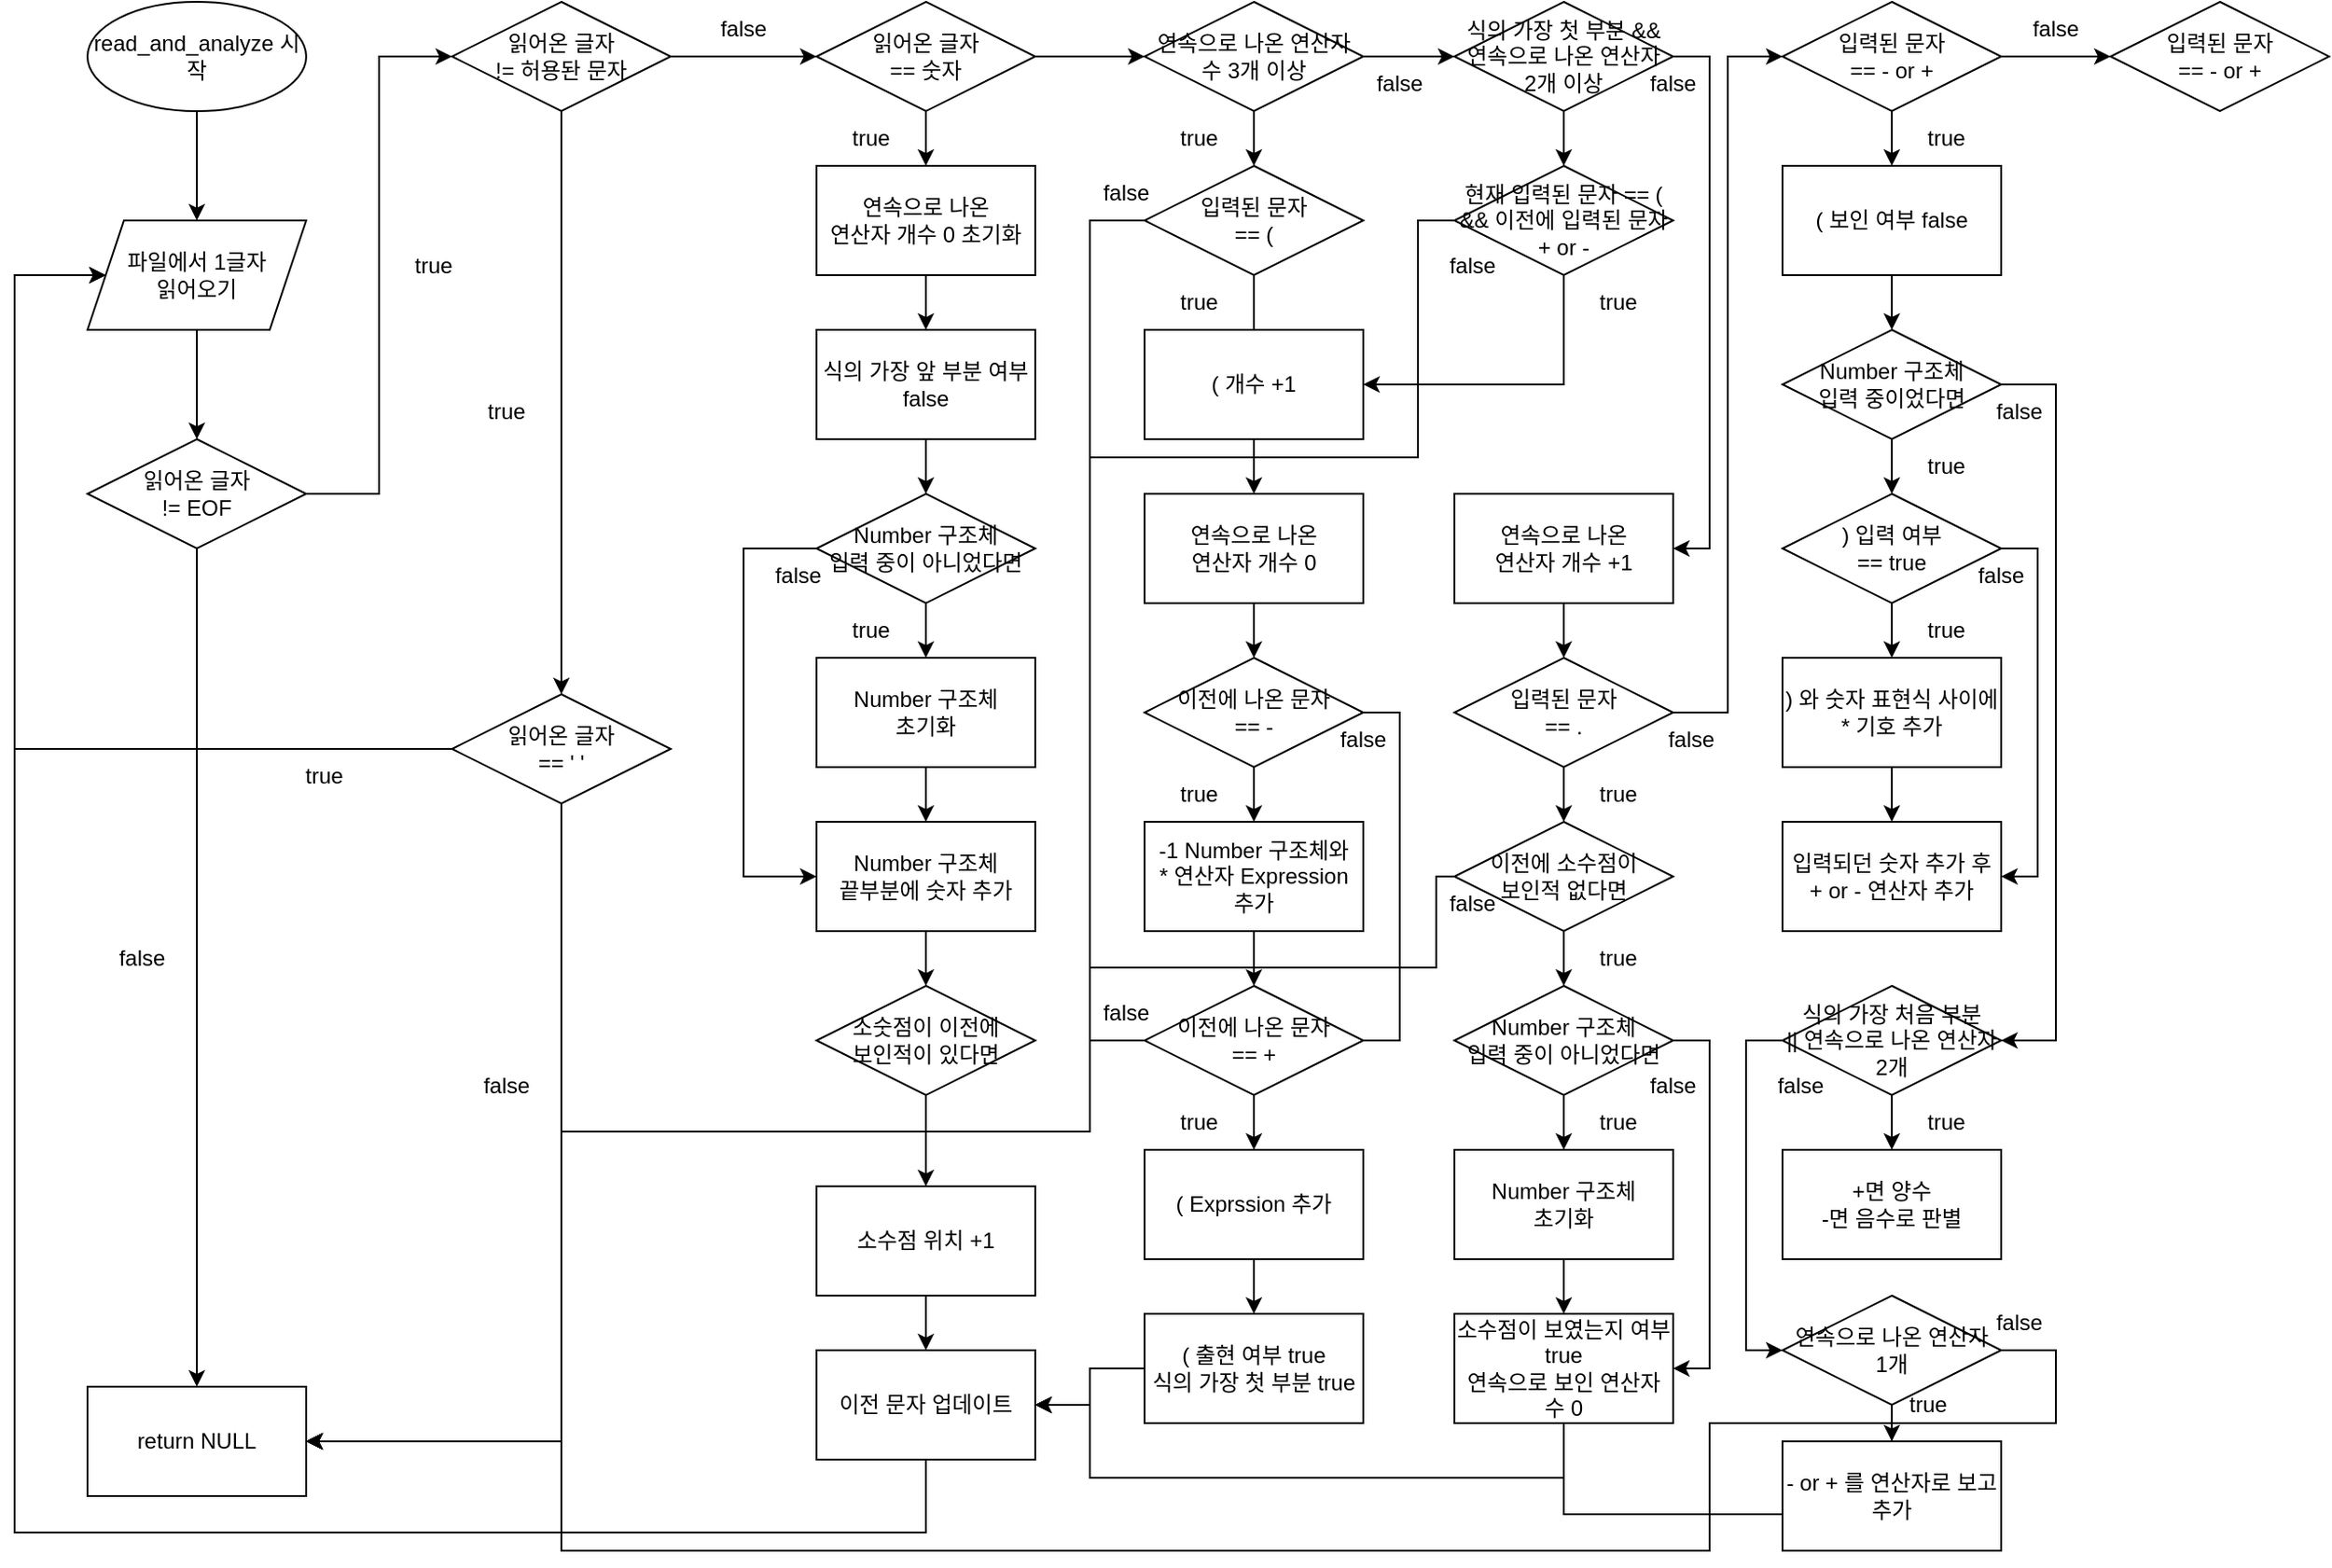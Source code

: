 <mxfile version="15.8.7" type="device"><diagram id="UArYRPzD0Nau7zTsjRwi" name="페이지-1"><mxGraphModel dx="1153" dy="610" grid="1" gridSize="10" guides="1" tooltips="1" connect="1" arrows="1" fold="1" page="1" pageScale="1" pageWidth="1600" pageHeight="900" math="0" shadow="0"><root><mxCell id="0"/><mxCell id="1" parent="0"/><mxCell id="1CAHx74BWBnH9xedqunM-6" value="" style="edgeStyle=orthogonalEdgeStyle;rounded=0;orthogonalLoop=1;jettySize=auto;html=1;" edge="1" parent="1" source="1CAHx74BWBnH9xedqunM-1" target="1CAHx74BWBnH9xedqunM-3"><mxGeometry relative="1" as="geometry"/></mxCell><mxCell id="1CAHx74BWBnH9xedqunM-1" value="read_and_analyze 시작" style="ellipse;whiteSpace=wrap;html=1;" vertex="1" parent="1"><mxGeometry x="80" y="40" width="120" height="60" as="geometry"/></mxCell><mxCell id="1CAHx74BWBnH9xedqunM-7" value="" style="edgeStyle=orthogonalEdgeStyle;rounded=0;orthogonalLoop=1;jettySize=auto;html=1;" edge="1" parent="1" source="1CAHx74BWBnH9xedqunM-3" target="1CAHx74BWBnH9xedqunM-4"><mxGeometry relative="1" as="geometry"/></mxCell><mxCell id="1CAHx74BWBnH9xedqunM-3" value="파일에서 1글자&lt;br&gt;읽어오기" style="shape=parallelogram;perimeter=parallelogramPerimeter;whiteSpace=wrap;html=1;fixedSize=1;" vertex="1" parent="1"><mxGeometry x="80" y="160" width="120" height="60" as="geometry"/></mxCell><mxCell id="1CAHx74BWBnH9xedqunM-8" style="edgeStyle=orthogonalEdgeStyle;rounded=0;orthogonalLoop=1;jettySize=auto;html=1;" edge="1" parent="1" source="1CAHx74BWBnH9xedqunM-4" target="1CAHx74BWBnH9xedqunM-5"><mxGeometry relative="1" as="geometry"/></mxCell><mxCell id="1CAHx74BWBnH9xedqunM-11" style="edgeStyle=orthogonalEdgeStyle;rounded=0;orthogonalLoop=1;jettySize=auto;html=1;entryX=0;entryY=0.5;entryDx=0;entryDy=0;" edge="1" parent="1" source="1CAHx74BWBnH9xedqunM-4" target="1CAHx74BWBnH9xedqunM-10"><mxGeometry relative="1" as="geometry"/></mxCell><mxCell id="1CAHx74BWBnH9xedqunM-4" value="읽어온 글자&lt;br&gt;!= EOF" style="rhombus;whiteSpace=wrap;html=1;" vertex="1" parent="1"><mxGeometry x="80" y="280" width="120" height="60" as="geometry"/></mxCell><mxCell id="1CAHx74BWBnH9xedqunM-5" value="return NULL" style="rounded=0;whiteSpace=wrap;html=1;" vertex="1" parent="1"><mxGeometry x="80" y="800" width="120" height="60" as="geometry"/></mxCell><mxCell id="1CAHx74BWBnH9xedqunM-9" value="false" style="text;html=1;strokeColor=none;fillColor=none;align=center;verticalAlign=middle;whiteSpace=wrap;rounded=0;" vertex="1" parent="1"><mxGeometry x="80" y="550" width="60" height="30" as="geometry"/></mxCell><mxCell id="1CAHx74BWBnH9xedqunM-17" style="edgeStyle=orthogonalEdgeStyle;rounded=0;orthogonalLoop=1;jettySize=auto;html=1;entryX=0.5;entryY=0;entryDx=0;entryDy=0;" edge="1" parent="1" source="1CAHx74BWBnH9xedqunM-10" target="1CAHx74BWBnH9xedqunM-16"><mxGeometry relative="1" as="geometry"/></mxCell><mxCell id="1CAHx74BWBnH9xedqunM-24" value="" style="edgeStyle=orthogonalEdgeStyle;rounded=0;orthogonalLoop=1;jettySize=auto;html=1;" edge="1" parent="1" source="1CAHx74BWBnH9xedqunM-10" target="1CAHx74BWBnH9xedqunM-23"><mxGeometry relative="1" as="geometry"/></mxCell><mxCell id="1CAHx74BWBnH9xedqunM-10" value="읽어온 글자&lt;br&gt;!= 허용돤 문자" style="rhombus;whiteSpace=wrap;html=1;" vertex="1" parent="1"><mxGeometry x="280" y="40" width="120" height="60" as="geometry"/></mxCell><mxCell id="1CAHx74BWBnH9xedqunM-18" style="edgeStyle=orthogonalEdgeStyle;rounded=0;orthogonalLoop=1;jettySize=auto;html=1;entryX=1;entryY=0.5;entryDx=0;entryDy=0;" edge="1" parent="1" source="1CAHx74BWBnH9xedqunM-16" target="1CAHx74BWBnH9xedqunM-5"><mxGeometry relative="1" as="geometry"><Array as="points"><mxPoint x="340" y="830"/></Array></mxGeometry></mxCell><mxCell id="1CAHx74BWBnH9xedqunM-19" style="edgeStyle=orthogonalEdgeStyle;rounded=0;orthogonalLoop=1;jettySize=auto;html=1;entryX=0;entryY=0.5;entryDx=0;entryDy=0;" edge="1" parent="1" source="1CAHx74BWBnH9xedqunM-16" target="1CAHx74BWBnH9xedqunM-3"><mxGeometry relative="1" as="geometry"><Array as="points"><mxPoint x="40" y="450"/><mxPoint x="40" y="190"/></Array></mxGeometry></mxCell><mxCell id="1CAHx74BWBnH9xedqunM-16" value="읽어온 글자&lt;br&gt;== ' '" style="rhombus;whiteSpace=wrap;html=1;" vertex="1" parent="1"><mxGeometry x="280" y="420" width="120" height="60" as="geometry"/></mxCell><mxCell id="1CAHx74BWBnH9xedqunM-20" value="true" style="text;html=1;strokeColor=none;fillColor=none;align=center;verticalAlign=middle;whiteSpace=wrap;rounded=0;" vertex="1" parent="1"><mxGeometry x="280" y="250" width="60" height="30" as="geometry"/></mxCell><mxCell id="1CAHx74BWBnH9xedqunM-21" value="false" style="text;html=1;strokeColor=none;fillColor=none;align=center;verticalAlign=middle;whiteSpace=wrap;rounded=0;" vertex="1" parent="1"><mxGeometry x="280" y="620" width="60" height="30" as="geometry"/></mxCell><mxCell id="1CAHx74BWBnH9xedqunM-22" value="true" style="text;html=1;strokeColor=none;fillColor=none;align=center;verticalAlign=middle;whiteSpace=wrap;rounded=0;" vertex="1" parent="1"><mxGeometry x="180" y="450" width="60" height="30" as="geometry"/></mxCell><mxCell id="1CAHx74BWBnH9xedqunM-29" value="" style="edgeStyle=orthogonalEdgeStyle;rounded=0;orthogonalLoop=1;jettySize=auto;html=1;" edge="1" parent="1" source="1CAHx74BWBnH9xedqunM-23" target="1CAHx74BWBnH9xedqunM-27"><mxGeometry relative="1" as="geometry"/></mxCell><mxCell id="1CAHx74BWBnH9xedqunM-49" value="" style="edgeStyle=orthogonalEdgeStyle;rounded=0;orthogonalLoop=1;jettySize=auto;html=1;" edge="1" parent="1" source="1CAHx74BWBnH9xedqunM-23" target="1CAHx74BWBnH9xedqunM-48"><mxGeometry relative="1" as="geometry"/></mxCell><mxCell id="1CAHx74BWBnH9xedqunM-23" value="읽어온 글자&lt;br&gt;== 숫자" style="rhombus;whiteSpace=wrap;html=1;" vertex="1" parent="1"><mxGeometry x="480" y="40" width="120" height="60" as="geometry"/></mxCell><mxCell id="1CAHx74BWBnH9xedqunM-25" value="false" style="text;html=1;strokeColor=none;fillColor=none;align=center;verticalAlign=middle;whiteSpace=wrap;rounded=0;" vertex="1" parent="1"><mxGeometry x="410" y="40" width="60" height="30" as="geometry"/></mxCell><mxCell id="1CAHx74BWBnH9xedqunM-26" value="true" style="text;html=1;strokeColor=none;fillColor=none;align=center;verticalAlign=middle;whiteSpace=wrap;rounded=0;" vertex="1" parent="1"><mxGeometry x="240" y="170" width="60" height="30" as="geometry"/></mxCell><mxCell id="1CAHx74BWBnH9xedqunM-30" value="" style="edgeStyle=orthogonalEdgeStyle;rounded=0;orthogonalLoop=1;jettySize=auto;html=1;" edge="1" parent="1" source="1CAHx74BWBnH9xedqunM-27" target="1CAHx74BWBnH9xedqunM-28"><mxGeometry relative="1" as="geometry"/></mxCell><mxCell id="1CAHx74BWBnH9xedqunM-27" value="연속으로 나온&lt;br&gt;연산자 개수 0 초기화" style="rounded=0;whiteSpace=wrap;html=1;" vertex="1" parent="1"><mxGeometry x="480" y="130" width="120" height="60" as="geometry"/></mxCell><mxCell id="1CAHx74BWBnH9xedqunM-34" value="" style="edgeStyle=orthogonalEdgeStyle;rounded=0;orthogonalLoop=1;jettySize=auto;html=1;" edge="1" parent="1" source="1CAHx74BWBnH9xedqunM-28" target="1CAHx74BWBnH9xedqunM-32"><mxGeometry relative="1" as="geometry"/></mxCell><mxCell id="1CAHx74BWBnH9xedqunM-28" value="식의 가장 앞 부분 여부&lt;br&gt;false" style="rounded=0;whiteSpace=wrap;html=1;" vertex="1" parent="1"><mxGeometry x="480" y="220" width="120" height="60" as="geometry"/></mxCell><mxCell id="1CAHx74BWBnH9xedqunM-31" value="true" style="text;html=1;strokeColor=none;fillColor=none;align=center;verticalAlign=middle;whiteSpace=wrap;rounded=0;" vertex="1" parent="1"><mxGeometry x="480" y="100" width="60" height="30" as="geometry"/></mxCell><mxCell id="1CAHx74BWBnH9xedqunM-35" value="" style="edgeStyle=orthogonalEdgeStyle;rounded=0;orthogonalLoop=1;jettySize=auto;html=1;" edge="1" parent="1" source="1CAHx74BWBnH9xedqunM-32" target="1CAHx74BWBnH9xedqunM-33"><mxGeometry relative="1" as="geometry"/></mxCell><mxCell id="1CAHx74BWBnH9xedqunM-39" style="edgeStyle=orthogonalEdgeStyle;rounded=0;orthogonalLoop=1;jettySize=auto;html=1;entryX=0;entryY=0.5;entryDx=0;entryDy=0;" edge="1" parent="1" source="1CAHx74BWBnH9xedqunM-32" target="1CAHx74BWBnH9xedqunM-37"><mxGeometry relative="1" as="geometry"><Array as="points"><mxPoint x="440" y="340"/><mxPoint x="440" y="520"/></Array></mxGeometry></mxCell><mxCell id="1CAHx74BWBnH9xedqunM-32" value="Number 구조체&lt;br&gt;입력 중이 아니었다면" style="rhombus;whiteSpace=wrap;html=1;" vertex="1" parent="1"><mxGeometry x="480" y="310" width="120" height="60" as="geometry"/></mxCell><mxCell id="1CAHx74BWBnH9xedqunM-38" value="" style="edgeStyle=orthogonalEdgeStyle;rounded=0;orthogonalLoop=1;jettySize=auto;html=1;" edge="1" parent="1" source="1CAHx74BWBnH9xedqunM-33" target="1CAHx74BWBnH9xedqunM-37"><mxGeometry relative="1" as="geometry"/></mxCell><mxCell id="1CAHx74BWBnH9xedqunM-33" value="Number 구조체&lt;br&gt;초기화" style="rounded=0;whiteSpace=wrap;html=1;" vertex="1" parent="1"><mxGeometry x="480" y="400" width="120" height="60" as="geometry"/></mxCell><mxCell id="1CAHx74BWBnH9xedqunM-36" value="true" style="text;html=1;strokeColor=none;fillColor=none;align=center;verticalAlign=middle;whiteSpace=wrap;rounded=0;" vertex="1" parent="1"><mxGeometry x="480" y="370" width="60" height="30" as="geometry"/></mxCell><mxCell id="1CAHx74BWBnH9xedqunM-42" value="" style="edgeStyle=orthogonalEdgeStyle;rounded=0;orthogonalLoop=1;jettySize=auto;html=1;" edge="1" parent="1" source="1CAHx74BWBnH9xedqunM-37" target="1CAHx74BWBnH9xedqunM-41"><mxGeometry relative="1" as="geometry"/></mxCell><mxCell id="1CAHx74BWBnH9xedqunM-37" value="Number 구조체&lt;br&gt;끝부분에 숫자 추가" style="rounded=0;whiteSpace=wrap;html=1;" vertex="1" parent="1"><mxGeometry x="480" y="490" width="120" height="60" as="geometry"/></mxCell><mxCell id="1CAHx74BWBnH9xedqunM-40" value="false" style="text;html=1;strokeColor=none;fillColor=none;align=center;verticalAlign=middle;whiteSpace=wrap;rounded=0;" vertex="1" parent="1"><mxGeometry x="440" y="340" width="60" height="30" as="geometry"/></mxCell><mxCell id="1CAHx74BWBnH9xedqunM-44" value="" style="edgeStyle=orthogonalEdgeStyle;rounded=0;orthogonalLoop=1;jettySize=auto;html=1;" edge="1" parent="1" source="1CAHx74BWBnH9xedqunM-41" target="1CAHx74BWBnH9xedqunM-43"><mxGeometry relative="1" as="geometry"/></mxCell><mxCell id="1CAHx74BWBnH9xedqunM-41" value="소숫점이 이전에&lt;br&gt;보인적이 있다면" style="rhombus;whiteSpace=wrap;html=1;" vertex="1" parent="1"><mxGeometry x="480" y="580" width="120" height="60" as="geometry"/></mxCell><mxCell id="1CAHx74BWBnH9xedqunM-46" value="" style="edgeStyle=orthogonalEdgeStyle;rounded=0;orthogonalLoop=1;jettySize=auto;html=1;" edge="1" parent="1" source="1CAHx74BWBnH9xedqunM-43" target="1CAHx74BWBnH9xedqunM-45"><mxGeometry relative="1" as="geometry"/></mxCell><mxCell id="1CAHx74BWBnH9xedqunM-43" value="소수점 위치 +1" style="rounded=0;whiteSpace=wrap;html=1;" vertex="1" parent="1"><mxGeometry x="480" y="690" width="120" height="60" as="geometry"/></mxCell><mxCell id="1CAHx74BWBnH9xedqunM-47" style="edgeStyle=orthogonalEdgeStyle;rounded=0;orthogonalLoop=1;jettySize=auto;html=1;entryX=0;entryY=0.5;entryDx=0;entryDy=0;" edge="1" parent="1" source="1CAHx74BWBnH9xedqunM-45" target="1CAHx74BWBnH9xedqunM-3"><mxGeometry relative="1" as="geometry"><Array as="points"><mxPoint x="540" y="880"/><mxPoint x="40" y="880"/><mxPoint x="40" y="190"/></Array></mxGeometry></mxCell><mxCell id="1CAHx74BWBnH9xedqunM-45" value="이전 문자 업데이트" style="rounded=0;whiteSpace=wrap;html=1;" vertex="1" parent="1"><mxGeometry x="480" y="780" width="120" height="60" as="geometry"/></mxCell><mxCell id="1CAHx74BWBnH9xedqunM-51" style="edgeStyle=orthogonalEdgeStyle;rounded=0;orthogonalLoop=1;jettySize=auto;html=1;exitX=0.5;exitY=1;exitDx=0;exitDy=0;entryX=0.5;entryY=0;entryDx=0;entryDy=0;" edge="1" parent="1" source="1CAHx74BWBnH9xedqunM-48" target="1CAHx74BWBnH9xedqunM-50"><mxGeometry relative="1" as="geometry"/></mxCell><mxCell id="1CAHx74BWBnH9xedqunM-80" value="" style="edgeStyle=orthogonalEdgeStyle;rounded=0;orthogonalLoop=1;jettySize=auto;html=1;" edge="1" parent="1" source="1CAHx74BWBnH9xedqunM-48" target="1CAHx74BWBnH9xedqunM-79"><mxGeometry relative="1" as="geometry"/></mxCell><mxCell id="1CAHx74BWBnH9xedqunM-48" value="연속으로 나온 연산자&lt;br&gt;수 3개 이상" style="rhombus;whiteSpace=wrap;html=1;" vertex="1" parent="1"><mxGeometry x="660" y="40" width="120" height="60" as="geometry"/></mxCell><mxCell id="1CAHx74BWBnH9xedqunM-56" value="" style="edgeStyle=orthogonalEdgeStyle;rounded=0;orthogonalLoop=1;jettySize=auto;html=1;" edge="1" parent="1" source="1CAHx74BWBnH9xedqunM-50" target="1CAHx74BWBnH9xedqunM-54"><mxGeometry relative="1" as="geometry"/></mxCell><mxCell id="1CAHx74BWBnH9xedqunM-77" style="edgeStyle=orthogonalEdgeStyle;rounded=0;orthogonalLoop=1;jettySize=auto;html=1;entryX=1;entryY=0.5;entryDx=0;entryDy=0;" edge="1" parent="1" source="1CAHx74BWBnH9xedqunM-50" target="1CAHx74BWBnH9xedqunM-5"><mxGeometry relative="1" as="geometry"><Array as="points"><mxPoint x="630" y="160"/><mxPoint x="630" y="660"/><mxPoint x="340" y="660"/><mxPoint x="340" y="830"/></Array></mxGeometry></mxCell><mxCell id="1CAHx74BWBnH9xedqunM-50" value="입력된 문자&lt;br&gt;== (" style="rhombus;whiteSpace=wrap;html=1;" vertex="1" parent="1"><mxGeometry x="660" y="130" width="120" height="60" as="geometry"/></mxCell><mxCell id="1CAHx74BWBnH9xedqunM-53" value="( 개수 +1" style="rounded=0;whiteSpace=wrap;html=1;" vertex="1" parent="1"><mxGeometry x="660" y="220" width="120" height="60" as="geometry"/></mxCell><mxCell id="1CAHx74BWBnH9xedqunM-57" value="" style="edgeStyle=orthogonalEdgeStyle;rounded=0;orthogonalLoop=1;jettySize=auto;html=1;" edge="1" parent="1" source="1CAHx74BWBnH9xedqunM-54" target="1CAHx74BWBnH9xedqunM-55"><mxGeometry relative="1" as="geometry"/></mxCell><mxCell id="1CAHx74BWBnH9xedqunM-54" value="연속으로 나온&lt;br&gt;연산자 개수 0" style="rounded=0;whiteSpace=wrap;html=1;" vertex="1" parent="1"><mxGeometry x="660" y="310" width="120" height="60" as="geometry"/></mxCell><mxCell id="1CAHx74BWBnH9xedqunM-61" value="" style="edgeStyle=orthogonalEdgeStyle;rounded=0;orthogonalLoop=1;jettySize=auto;html=1;" edge="1" parent="1" source="1CAHx74BWBnH9xedqunM-55" target="1CAHx74BWBnH9xedqunM-60"><mxGeometry relative="1" as="geometry"/></mxCell><mxCell id="1CAHx74BWBnH9xedqunM-64" style="edgeStyle=orthogonalEdgeStyle;rounded=0;orthogonalLoop=1;jettySize=auto;html=1;entryX=0;entryY=0.5;entryDx=0;entryDy=0;" edge="1" parent="1" source="1CAHx74BWBnH9xedqunM-55" target="1CAHx74BWBnH9xedqunM-63"><mxGeometry relative="1" as="geometry"><Array as="points"><mxPoint x="800" y="430"/><mxPoint x="800" y="610"/></Array></mxGeometry></mxCell><mxCell id="1CAHx74BWBnH9xedqunM-55" value="이전에 나온 문자&lt;br&gt;== -" style="rhombus;whiteSpace=wrap;html=1;" vertex="1" parent="1"><mxGeometry x="660" y="400" width="120" height="60" as="geometry"/></mxCell><mxCell id="1CAHx74BWBnH9xedqunM-58" value="true" style="text;html=1;strokeColor=none;fillColor=none;align=center;verticalAlign=middle;whiteSpace=wrap;rounded=0;" vertex="1" parent="1"><mxGeometry x="660" y="100" width="60" height="30" as="geometry"/></mxCell><mxCell id="1CAHx74BWBnH9xedqunM-59" value="true" style="text;html=1;strokeColor=none;fillColor=none;align=center;verticalAlign=middle;whiteSpace=wrap;rounded=0;" vertex="1" parent="1"><mxGeometry x="660" y="190" width="60" height="30" as="geometry"/></mxCell><mxCell id="1CAHx74BWBnH9xedqunM-66" value="" style="edgeStyle=orthogonalEdgeStyle;rounded=0;orthogonalLoop=1;jettySize=auto;html=1;" edge="1" parent="1" source="1CAHx74BWBnH9xedqunM-60" target="1CAHx74BWBnH9xedqunM-63"><mxGeometry relative="1" as="geometry"/></mxCell><mxCell id="1CAHx74BWBnH9xedqunM-60" value="-1 Number 구조체와&lt;br&gt;* 연산자 Expression&lt;br&gt;추가" style="rounded=0;whiteSpace=wrap;html=1;" vertex="1" parent="1"><mxGeometry x="660" y="490" width="120" height="60" as="geometry"/></mxCell><mxCell id="1CAHx74BWBnH9xedqunM-62" value="true" style="text;html=1;strokeColor=none;fillColor=none;align=center;verticalAlign=middle;whiteSpace=wrap;rounded=0;" vertex="1" parent="1"><mxGeometry x="660" y="460" width="60" height="30" as="geometry"/></mxCell><mxCell id="1CAHx74BWBnH9xedqunM-68" value="" style="edgeStyle=orthogonalEdgeStyle;rounded=0;orthogonalLoop=1;jettySize=auto;html=1;" edge="1" parent="1" source="1CAHx74BWBnH9xedqunM-63" target="1CAHx74BWBnH9xedqunM-67"><mxGeometry relative="1" as="geometry"/></mxCell><mxCell id="1CAHx74BWBnH9xedqunM-70" style="edgeStyle=orthogonalEdgeStyle;rounded=0;orthogonalLoop=1;jettySize=auto;html=1;entryX=1;entryY=0.5;entryDx=0;entryDy=0;" edge="1" parent="1" source="1CAHx74BWBnH9xedqunM-63" target="1CAHx74BWBnH9xedqunM-5"><mxGeometry relative="1" as="geometry"><Array as="points"><mxPoint x="630" y="610"/><mxPoint x="630" y="660"/><mxPoint x="340" y="660"/><mxPoint x="340" y="830"/></Array></mxGeometry></mxCell><mxCell id="1CAHx74BWBnH9xedqunM-63" value="이전에 나온 문자&lt;br&gt;== +" style="rhombus;whiteSpace=wrap;html=1;" vertex="1" parent="1"><mxGeometry x="660" y="580" width="120" height="60" as="geometry"/></mxCell><mxCell id="1CAHx74BWBnH9xedqunM-65" value="false" style="text;html=1;strokeColor=none;fillColor=none;align=center;verticalAlign=middle;whiteSpace=wrap;rounded=0;" vertex="1" parent="1"><mxGeometry x="750" y="430" width="60" height="30" as="geometry"/></mxCell><mxCell id="1CAHx74BWBnH9xedqunM-74" value="" style="edgeStyle=orthogonalEdgeStyle;rounded=0;orthogonalLoop=1;jettySize=auto;html=1;" edge="1" parent="1" source="1CAHx74BWBnH9xedqunM-67" target="1CAHx74BWBnH9xedqunM-72"><mxGeometry relative="1" as="geometry"/></mxCell><mxCell id="1CAHx74BWBnH9xedqunM-67" value="( Exprssion 추가" style="rounded=0;whiteSpace=wrap;html=1;" vertex="1" parent="1"><mxGeometry x="660" y="670" width="120" height="60" as="geometry"/></mxCell><mxCell id="1CAHx74BWBnH9xedqunM-69" value="true" style="text;html=1;strokeColor=none;fillColor=none;align=center;verticalAlign=middle;whiteSpace=wrap;rounded=0;" vertex="1" parent="1"><mxGeometry x="660" y="640" width="60" height="30" as="geometry"/></mxCell><mxCell id="1CAHx74BWBnH9xedqunM-71" value="false" style="text;html=1;strokeColor=none;fillColor=none;align=center;verticalAlign=middle;whiteSpace=wrap;rounded=0;" vertex="1" parent="1"><mxGeometry x="620" y="580" width="60" height="30" as="geometry"/></mxCell><mxCell id="1CAHx74BWBnH9xedqunM-75" value="" style="edgeStyle=orthogonalEdgeStyle;rounded=0;orthogonalLoop=1;jettySize=auto;html=1;" edge="1" parent="1" source="1CAHx74BWBnH9xedqunM-72" target="1CAHx74BWBnH9xedqunM-45"><mxGeometry relative="1" as="geometry"/></mxCell><mxCell id="1CAHx74BWBnH9xedqunM-72" value="( 출현 여부 true&lt;br&gt;식의 가장 첫 부분 true" style="rounded=0;whiteSpace=wrap;html=1;" vertex="1" parent="1"><mxGeometry x="660" y="760" width="120" height="60" as="geometry"/></mxCell><mxCell id="1CAHx74BWBnH9xedqunM-78" value="false" style="text;html=1;strokeColor=none;fillColor=none;align=center;verticalAlign=middle;whiteSpace=wrap;rounded=0;" vertex="1" parent="1"><mxGeometry x="620" y="130" width="60" height="30" as="geometry"/></mxCell><mxCell id="1CAHx74BWBnH9xedqunM-83" value="" style="edgeStyle=orthogonalEdgeStyle;rounded=0;orthogonalLoop=1;jettySize=auto;html=1;" edge="1" parent="1" source="1CAHx74BWBnH9xedqunM-79" target="1CAHx74BWBnH9xedqunM-82"><mxGeometry relative="1" as="geometry"/></mxCell><mxCell id="1CAHx74BWBnH9xedqunM-91" style="edgeStyle=orthogonalEdgeStyle;rounded=0;orthogonalLoop=1;jettySize=auto;html=1;entryX=1;entryY=0.5;entryDx=0;entryDy=0;" edge="1" parent="1" source="1CAHx74BWBnH9xedqunM-79" target="1CAHx74BWBnH9xedqunM-90"><mxGeometry relative="1" as="geometry"><Array as="points"><mxPoint x="970" y="70"/><mxPoint x="970" y="340"/></Array></mxGeometry></mxCell><mxCell id="1CAHx74BWBnH9xedqunM-79" value="식의 가장 첫 부분 &amp;amp;&amp;amp;&lt;br&gt;연속으로 나온 연산자&lt;br&gt;2개 이상" style="rhombus;whiteSpace=wrap;html=1;" vertex="1" parent="1"><mxGeometry x="830" y="40" width="120" height="60" as="geometry"/></mxCell><mxCell id="1CAHx74BWBnH9xedqunM-81" value="false" style="text;html=1;strokeColor=none;fillColor=none;align=center;verticalAlign=middle;whiteSpace=wrap;rounded=0;" vertex="1" parent="1"><mxGeometry x="770" y="70" width="60" height="30" as="geometry"/></mxCell><mxCell id="1CAHx74BWBnH9xedqunM-86" style="edgeStyle=orthogonalEdgeStyle;rounded=0;orthogonalLoop=1;jettySize=auto;html=1;entryX=1;entryY=0.5;entryDx=0;entryDy=0;" edge="1" parent="1" source="1CAHx74BWBnH9xedqunM-82" target="1CAHx74BWBnH9xedqunM-53"><mxGeometry relative="1" as="geometry"><Array as="points"><mxPoint x="890" y="250"/></Array></mxGeometry></mxCell><mxCell id="1CAHx74BWBnH9xedqunM-87" style="edgeStyle=orthogonalEdgeStyle;rounded=0;orthogonalLoop=1;jettySize=auto;html=1;exitX=0;exitY=0.5;exitDx=0;exitDy=0;entryX=1;entryY=0.5;entryDx=0;entryDy=0;" edge="1" parent="1" source="1CAHx74BWBnH9xedqunM-82" target="1CAHx74BWBnH9xedqunM-5"><mxGeometry relative="1" as="geometry"><Array as="points"><mxPoint x="810" y="160"/><mxPoint x="810" y="290"/><mxPoint x="630" y="290"/><mxPoint x="630" y="660"/><mxPoint x="340" y="660"/><mxPoint x="340" y="830"/></Array></mxGeometry></mxCell><mxCell id="1CAHx74BWBnH9xedqunM-82" value="현재 입력된 문자 == (&lt;br&gt;&amp;amp;&amp;amp; 이전에 입력된 문자&lt;br&gt;+ or -" style="rhombus;whiteSpace=wrap;html=1;" vertex="1" parent="1"><mxGeometry x="830" y="130" width="120" height="60" as="geometry"/></mxCell><mxCell id="1CAHx74BWBnH9xedqunM-85" value="true" style="text;html=1;strokeColor=none;fillColor=none;align=center;verticalAlign=middle;whiteSpace=wrap;rounded=0;" vertex="1" parent="1"><mxGeometry x="890" y="190" width="60" height="30" as="geometry"/></mxCell><mxCell id="1CAHx74BWBnH9xedqunM-88" value="false" style="text;html=1;strokeColor=none;fillColor=none;align=center;verticalAlign=middle;whiteSpace=wrap;rounded=0;" vertex="1" parent="1"><mxGeometry x="810" y="170" width="60" height="30" as="geometry"/></mxCell><mxCell id="1CAHx74BWBnH9xedqunM-94" value="" style="edgeStyle=orthogonalEdgeStyle;rounded=0;orthogonalLoop=1;jettySize=auto;html=1;" edge="1" parent="1" source="1CAHx74BWBnH9xedqunM-90" target="1CAHx74BWBnH9xedqunM-93"><mxGeometry relative="1" as="geometry"/></mxCell><mxCell id="1CAHx74BWBnH9xedqunM-90" value="연속으로 나온&lt;br&gt;연산자 개수 +1" style="rounded=0;whiteSpace=wrap;html=1;" vertex="1" parent="1"><mxGeometry x="830" y="310" width="120" height="60" as="geometry"/></mxCell><mxCell id="1CAHx74BWBnH9xedqunM-92" value="false" style="text;html=1;strokeColor=none;fillColor=none;align=center;verticalAlign=middle;whiteSpace=wrap;rounded=0;" vertex="1" parent="1"><mxGeometry x="920" y="70" width="60" height="30" as="geometry"/></mxCell><mxCell id="1CAHx74BWBnH9xedqunM-97" value="" style="edgeStyle=orthogonalEdgeStyle;rounded=0;orthogonalLoop=1;jettySize=auto;html=1;" edge="1" parent="1" source="1CAHx74BWBnH9xedqunM-93" target="1CAHx74BWBnH9xedqunM-96"><mxGeometry relative="1" as="geometry"/></mxCell><mxCell id="1CAHx74BWBnH9xedqunM-115" style="edgeStyle=orthogonalEdgeStyle;rounded=0;orthogonalLoop=1;jettySize=auto;html=1;entryX=0;entryY=0.5;entryDx=0;entryDy=0;" edge="1" parent="1" source="1CAHx74BWBnH9xedqunM-93" target="1CAHx74BWBnH9xedqunM-114"><mxGeometry relative="1" as="geometry"/></mxCell><mxCell id="1CAHx74BWBnH9xedqunM-93" value="입력된 문자&lt;br&gt;== ." style="rhombus;whiteSpace=wrap;html=1;" vertex="1" parent="1"><mxGeometry x="830" y="400" width="120" height="60" as="geometry"/></mxCell><mxCell id="1CAHx74BWBnH9xedqunM-98" style="edgeStyle=orthogonalEdgeStyle;rounded=0;orthogonalLoop=1;jettySize=auto;html=1;entryX=1;entryY=0.5;entryDx=0;entryDy=0;" edge="1" parent="1" source="1CAHx74BWBnH9xedqunM-96" target="1CAHx74BWBnH9xedqunM-5"><mxGeometry relative="1" as="geometry"><Array as="points"><mxPoint x="820" y="520"/><mxPoint x="820" y="570"/><mxPoint x="630" y="570"/><mxPoint x="630" y="660"/><mxPoint x="340" y="660"/><mxPoint x="340" y="830"/></Array></mxGeometry></mxCell><mxCell id="1CAHx74BWBnH9xedqunM-102" value="" style="edgeStyle=orthogonalEdgeStyle;rounded=0;orthogonalLoop=1;jettySize=auto;html=1;" edge="1" parent="1" source="1CAHx74BWBnH9xedqunM-96" target="1CAHx74BWBnH9xedqunM-101"><mxGeometry relative="1" as="geometry"/></mxCell><mxCell id="1CAHx74BWBnH9xedqunM-96" value="이전에 소수점이&lt;br&gt;보인적 없다면" style="rhombus;whiteSpace=wrap;html=1;" vertex="1" parent="1"><mxGeometry x="830" y="490" width="120" height="60" as="geometry"/></mxCell><mxCell id="1CAHx74BWBnH9xedqunM-99" value="false" style="text;html=1;strokeColor=none;fillColor=none;align=center;verticalAlign=middle;whiteSpace=wrap;rounded=0;" vertex="1" parent="1"><mxGeometry x="810" y="520" width="60" height="30" as="geometry"/></mxCell><mxCell id="1CAHx74BWBnH9xedqunM-105" value="" style="edgeStyle=orthogonalEdgeStyle;rounded=0;orthogonalLoop=1;jettySize=auto;html=1;" edge="1" parent="1" source="1CAHx74BWBnH9xedqunM-101" target="1CAHx74BWBnH9xedqunM-104"><mxGeometry relative="1" as="geometry"/></mxCell><mxCell id="1CAHx74BWBnH9xedqunM-109" style="edgeStyle=orthogonalEdgeStyle;rounded=0;orthogonalLoop=1;jettySize=auto;html=1;entryX=1;entryY=0.5;entryDx=0;entryDy=0;" edge="1" parent="1" source="1CAHx74BWBnH9xedqunM-101" target="1CAHx74BWBnH9xedqunM-107"><mxGeometry relative="1" as="geometry"><Array as="points"><mxPoint x="970" y="610"/><mxPoint x="970" y="790"/></Array></mxGeometry></mxCell><mxCell id="1CAHx74BWBnH9xedqunM-101" value="Number 구조체&lt;br&gt;입력 중이 아니었다면" style="rhombus;whiteSpace=wrap;html=1;" vertex="1" parent="1"><mxGeometry x="830" y="580" width="120" height="60" as="geometry"/></mxCell><mxCell id="1CAHx74BWBnH9xedqunM-103" value="true" style="text;html=1;strokeColor=none;fillColor=none;align=center;verticalAlign=middle;whiteSpace=wrap;rounded=0;" vertex="1" parent="1"><mxGeometry x="890" y="550" width="60" height="30" as="geometry"/></mxCell><mxCell id="1CAHx74BWBnH9xedqunM-108" value="" style="edgeStyle=orthogonalEdgeStyle;rounded=0;orthogonalLoop=1;jettySize=auto;html=1;" edge="1" parent="1" source="1CAHx74BWBnH9xedqunM-104" target="1CAHx74BWBnH9xedqunM-107"><mxGeometry relative="1" as="geometry"/></mxCell><mxCell id="1CAHx74BWBnH9xedqunM-104" value="Number 구조체&lt;br&gt;초기화" style="rounded=0;whiteSpace=wrap;html=1;" vertex="1" parent="1"><mxGeometry x="830" y="670" width="120" height="60" as="geometry"/></mxCell><mxCell id="1CAHx74BWBnH9xedqunM-106" value="true" style="text;html=1;strokeColor=none;fillColor=none;align=center;verticalAlign=middle;whiteSpace=wrap;rounded=0;" vertex="1" parent="1"><mxGeometry x="890" y="640" width="60" height="30" as="geometry"/></mxCell><mxCell id="1CAHx74BWBnH9xedqunM-112" style="edgeStyle=orthogonalEdgeStyle;rounded=0;orthogonalLoop=1;jettySize=auto;html=1;entryX=1;entryY=0.5;entryDx=0;entryDy=0;" edge="1" parent="1" source="1CAHx74BWBnH9xedqunM-107" target="1CAHx74BWBnH9xedqunM-45"><mxGeometry relative="1" as="geometry"><Array as="points"><mxPoint x="890" y="850"/><mxPoint x="630" y="850"/><mxPoint x="630" y="810"/></Array></mxGeometry></mxCell><mxCell id="1CAHx74BWBnH9xedqunM-107" value="소수점이 보였는지 여부 true&lt;br&gt;연속으로 보인 연산자 수 0" style="rounded=0;whiteSpace=wrap;html=1;" vertex="1" parent="1"><mxGeometry x="830" y="760" width="120" height="60" as="geometry"/></mxCell><mxCell id="1CAHx74BWBnH9xedqunM-110" value="false" style="text;html=1;strokeColor=none;fillColor=none;align=center;verticalAlign=middle;whiteSpace=wrap;rounded=0;" vertex="1" parent="1"><mxGeometry x="920" y="620" width="60" height="30" as="geometry"/></mxCell><mxCell id="1CAHx74BWBnH9xedqunM-113" value="true" style="text;html=1;strokeColor=none;fillColor=none;align=center;verticalAlign=middle;whiteSpace=wrap;rounded=0;" vertex="1" parent="1"><mxGeometry x="890" y="460" width="60" height="30" as="geometry"/></mxCell><mxCell id="1CAHx74BWBnH9xedqunM-118" value="" style="edgeStyle=orthogonalEdgeStyle;rounded=0;orthogonalLoop=1;jettySize=auto;html=1;" edge="1" parent="1" source="1CAHx74BWBnH9xedqunM-114" target="1CAHx74BWBnH9xedqunM-117"><mxGeometry relative="1" as="geometry"/></mxCell><mxCell id="1CAHx74BWBnH9xedqunM-155" value="" style="edgeStyle=orthogonalEdgeStyle;rounded=0;orthogonalLoop=1;jettySize=auto;html=1;" edge="1" parent="1" source="1CAHx74BWBnH9xedqunM-114" target="1CAHx74BWBnH9xedqunM-154"><mxGeometry relative="1" as="geometry"/></mxCell><mxCell id="1CAHx74BWBnH9xedqunM-114" value="입력된 문자&lt;br&gt;== - or +" style="rhombus;whiteSpace=wrap;html=1;" vertex="1" parent="1"><mxGeometry x="1010" y="40" width="120" height="60" as="geometry"/></mxCell><mxCell id="1CAHx74BWBnH9xedqunM-116" value="false" style="text;html=1;strokeColor=none;fillColor=none;align=center;verticalAlign=middle;whiteSpace=wrap;rounded=0;" vertex="1" parent="1"><mxGeometry x="930" y="430" width="60" height="30" as="geometry"/></mxCell><mxCell id="1CAHx74BWBnH9xedqunM-121" value="" style="edgeStyle=orthogonalEdgeStyle;rounded=0;orthogonalLoop=1;jettySize=auto;html=1;" edge="1" parent="1" source="1CAHx74BWBnH9xedqunM-117" target="1CAHx74BWBnH9xedqunM-120"><mxGeometry relative="1" as="geometry"/></mxCell><mxCell id="1CAHx74BWBnH9xedqunM-117" value="( 보인 여부 false" style="rounded=0;whiteSpace=wrap;html=1;" vertex="1" parent="1"><mxGeometry x="1010" y="130" width="120" height="60" as="geometry"/></mxCell><mxCell id="1CAHx74BWBnH9xedqunM-119" value="true" style="text;html=1;strokeColor=none;fillColor=none;align=center;verticalAlign=middle;whiteSpace=wrap;rounded=0;" vertex="1" parent="1"><mxGeometry x="1070" y="100" width="60" height="30" as="geometry"/></mxCell><mxCell id="1CAHx74BWBnH9xedqunM-123" value="" style="edgeStyle=orthogonalEdgeStyle;rounded=0;orthogonalLoop=1;jettySize=auto;html=1;" edge="1" parent="1" source="1CAHx74BWBnH9xedqunM-120" target="1CAHx74BWBnH9xedqunM-122"><mxGeometry relative="1" as="geometry"/></mxCell><mxCell id="1CAHx74BWBnH9xedqunM-134" style="edgeStyle=orthogonalEdgeStyle;rounded=0;orthogonalLoop=1;jettySize=auto;html=1;entryX=1;entryY=0.5;entryDx=0;entryDy=0;" edge="1" parent="1" source="1CAHx74BWBnH9xedqunM-120" target="1CAHx74BWBnH9xedqunM-132"><mxGeometry relative="1" as="geometry"><Array as="points"><mxPoint x="1160" y="250"/><mxPoint x="1160" y="610"/></Array></mxGeometry></mxCell><mxCell id="1CAHx74BWBnH9xedqunM-120" value="Number 구조체&lt;br&gt;입력 중이었다면" style="rhombus;whiteSpace=wrap;html=1;" vertex="1" parent="1"><mxGeometry x="1010" y="220" width="120" height="60" as="geometry"/></mxCell><mxCell id="1CAHx74BWBnH9xedqunM-126" value="" style="edgeStyle=orthogonalEdgeStyle;rounded=0;orthogonalLoop=1;jettySize=auto;html=1;" edge="1" parent="1" source="1CAHx74BWBnH9xedqunM-122" target="1CAHx74BWBnH9xedqunM-125"><mxGeometry relative="1" as="geometry"/></mxCell><mxCell id="1CAHx74BWBnH9xedqunM-130" style="edgeStyle=orthogonalEdgeStyle;rounded=0;orthogonalLoop=1;jettySize=auto;html=1;entryX=1;entryY=0.5;entryDx=0;entryDy=0;" edge="1" parent="1" source="1CAHx74BWBnH9xedqunM-122" target="1CAHx74BWBnH9xedqunM-128"><mxGeometry relative="1" as="geometry"><Array as="points"><mxPoint x="1150" y="340"/><mxPoint x="1150" y="520"/></Array></mxGeometry></mxCell><mxCell id="1CAHx74BWBnH9xedqunM-122" value=") 입력 여부&lt;br&gt;== true" style="rhombus;whiteSpace=wrap;html=1;" vertex="1" parent="1"><mxGeometry x="1010" y="310" width="120" height="60" as="geometry"/></mxCell><mxCell id="1CAHx74BWBnH9xedqunM-124" value="true" style="text;html=1;strokeColor=none;fillColor=none;align=center;verticalAlign=middle;whiteSpace=wrap;rounded=0;" vertex="1" parent="1"><mxGeometry x="1070" y="280" width="60" height="30" as="geometry"/></mxCell><mxCell id="1CAHx74BWBnH9xedqunM-129" value="" style="edgeStyle=orthogonalEdgeStyle;rounded=0;orthogonalLoop=1;jettySize=auto;html=1;" edge="1" parent="1" source="1CAHx74BWBnH9xedqunM-125" target="1CAHx74BWBnH9xedqunM-128"><mxGeometry relative="1" as="geometry"/></mxCell><mxCell id="1CAHx74BWBnH9xedqunM-125" value=") 와 숫자 표현식 사이에&lt;br&gt;* 기호 추가" style="rounded=0;whiteSpace=wrap;html=1;" vertex="1" parent="1"><mxGeometry x="1010" y="400" width="120" height="60" as="geometry"/></mxCell><mxCell id="1CAHx74BWBnH9xedqunM-127" value="true" style="text;html=1;strokeColor=none;fillColor=none;align=center;verticalAlign=middle;whiteSpace=wrap;rounded=0;" vertex="1" parent="1"><mxGeometry x="1070" y="370" width="60" height="30" as="geometry"/></mxCell><mxCell id="1CAHx74BWBnH9xedqunM-128" value="입력되던 숫자 추가 후&lt;br&gt;+ or - 연산자 추가" style="rounded=0;whiteSpace=wrap;html=1;" vertex="1" parent="1"><mxGeometry x="1010" y="490" width="120" height="60" as="geometry"/></mxCell><mxCell id="1CAHx74BWBnH9xedqunM-131" value="false" style="text;html=1;strokeColor=none;fillColor=none;align=center;verticalAlign=middle;whiteSpace=wrap;rounded=0;" vertex="1" parent="1"><mxGeometry x="1100" y="340" width="60" height="30" as="geometry"/></mxCell><mxCell id="1CAHx74BWBnH9xedqunM-137" value="" style="edgeStyle=orthogonalEdgeStyle;rounded=0;orthogonalLoop=1;jettySize=auto;html=1;" edge="1" parent="1" source="1CAHx74BWBnH9xedqunM-132" target="1CAHx74BWBnH9xedqunM-136"><mxGeometry relative="1" as="geometry"/></mxCell><mxCell id="1CAHx74BWBnH9xedqunM-139" style="edgeStyle=orthogonalEdgeStyle;rounded=0;orthogonalLoop=1;jettySize=auto;html=1;exitX=0;exitY=0.5;exitDx=0;exitDy=0;entryX=0;entryY=0.5;entryDx=0;entryDy=0;" edge="1" parent="1" source="1CAHx74BWBnH9xedqunM-132" target="1CAHx74BWBnH9xedqunM-138"><mxGeometry relative="1" as="geometry"/></mxCell><mxCell id="1CAHx74BWBnH9xedqunM-132" value="식의 가장 처음 부분&lt;br&gt;|| 연속으로 나온 연산자 2개" style="rhombus;whiteSpace=wrap;html=1;" vertex="1" parent="1"><mxGeometry x="1010" y="580" width="120" height="60" as="geometry"/></mxCell><mxCell id="1CAHx74BWBnH9xedqunM-135" value="false" style="text;html=1;strokeColor=none;fillColor=none;align=center;verticalAlign=middle;whiteSpace=wrap;rounded=0;" vertex="1" parent="1"><mxGeometry x="1110" y="250" width="60" height="30" as="geometry"/></mxCell><mxCell id="1CAHx74BWBnH9xedqunM-136" value="+면 양수&lt;br&gt;-면 음수로 판별" style="rounded=0;whiteSpace=wrap;html=1;" vertex="1" parent="1"><mxGeometry x="1010" y="670" width="120" height="60" as="geometry"/></mxCell><mxCell id="1CAHx74BWBnH9xedqunM-143" value="" style="edgeStyle=orthogonalEdgeStyle;rounded=0;orthogonalLoop=1;jettySize=auto;html=1;" edge="1" parent="1" source="1CAHx74BWBnH9xedqunM-138" target="1CAHx74BWBnH9xedqunM-142"><mxGeometry relative="1" as="geometry"/></mxCell><mxCell id="1CAHx74BWBnH9xedqunM-152" style="edgeStyle=orthogonalEdgeStyle;rounded=0;orthogonalLoop=1;jettySize=auto;html=1;entryX=1;entryY=0.5;entryDx=0;entryDy=0;" edge="1" parent="1" source="1CAHx74BWBnH9xedqunM-138" target="1CAHx74BWBnH9xedqunM-5"><mxGeometry relative="1" as="geometry"><Array as="points"><mxPoint x="1160" y="780"/><mxPoint x="1160" y="820"/><mxPoint x="970" y="820"/><mxPoint x="970" y="890"/><mxPoint x="340" y="890"/><mxPoint x="340" y="830"/></Array></mxGeometry></mxCell><mxCell id="1CAHx74BWBnH9xedqunM-138" value="연속으로 나온 연산자&lt;br&gt;1개" style="rhombus;whiteSpace=wrap;html=1;" vertex="1" parent="1"><mxGeometry x="1010" y="750" width="120" height="60" as="geometry"/></mxCell><mxCell id="1CAHx74BWBnH9xedqunM-140" value="false" style="text;html=1;strokeColor=none;fillColor=none;align=center;verticalAlign=middle;whiteSpace=wrap;rounded=0;" vertex="1" parent="1"><mxGeometry x="990" y="620" width="60" height="30" as="geometry"/></mxCell><mxCell id="1CAHx74BWBnH9xedqunM-141" value="true" style="text;html=1;strokeColor=none;fillColor=none;align=center;verticalAlign=middle;whiteSpace=wrap;rounded=0;" vertex="1" parent="1"><mxGeometry x="1070" y="640" width="60" height="30" as="geometry"/></mxCell><mxCell id="1CAHx74BWBnH9xedqunM-145" style="edgeStyle=orthogonalEdgeStyle;rounded=0;orthogonalLoop=1;jettySize=auto;html=1;entryX=1;entryY=0.5;entryDx=0;entryDy=0;" edge="1" parent="1" source="1CAHx74BWBnH9xedqunM-142" target="1CAHx74BWBnH9xedqunM-45"><mxGeometry relative="1" as="geometry"><Array as="points"><mxPoint x="890" y="870"/><mxPoint x="890" y="850"/><mxPoint x="630" y="850"/><mxPoint x="630" y="810"/></Array></mxGeometry></mxCell><mxCell id="1CAHx74BWBnH9xedqunM-142" value="- or + 를 연산자로 보고&lt;br&gt;추가" style="rounded=0;whiteSpace=wrap;html=1;" vertex="1" parent="1"><mxGeometry x="1010" y="830" width="120" height="60" as="geometry"/></mxCell><mxCell id="1CAHx74BWBnH9xedqunM-146" value="true" style="text;html=1;strokeColor=none;fillColor=none;align=center;verticalAlign=middle;whiteSpace=wrap;rounded=0;" vertex="1" parent="1"><mxGeometry x="1060" y="795" width="60" height="30" as="geometry"/></mxCell><mxCell id="1CAHx74BWBnH9xedqunM-153" value="false" style="text;html=1;strokeColor=none;fillColor=none;align=center;verticalAlign=middle;whiteSpace=wrap;rounded=0;" vertex="1" parent="1"><mxGeometry x="1110" y="750" width="60" height="30" as="geometry"/></mxCell><mxCell id="1CAHx74BWBnH9xedqunM-154" value="입력된 문자&lt;br&gt;== - or +" style="rhombus;whiteSpace=wrap;html=1;" vertex="1" parent="1"><mxGeometry x="1190" y="40" width="120" height="60" as="geometry"/></mxCell><mxCell id="1CAHx74BWBnH9xedqunM-156" value="false" style="text;html=1;strokeColor=none;fillColor=none;align=center;verticalAlign=middle;whiteSpace=wrap;rounded=0;" vertex="1" parent="1"><mxGeometry x="1130" y="40" width="60" height="30" as="geometry"/></mxCell></root></mxGraphModel></diagram></mxfile>